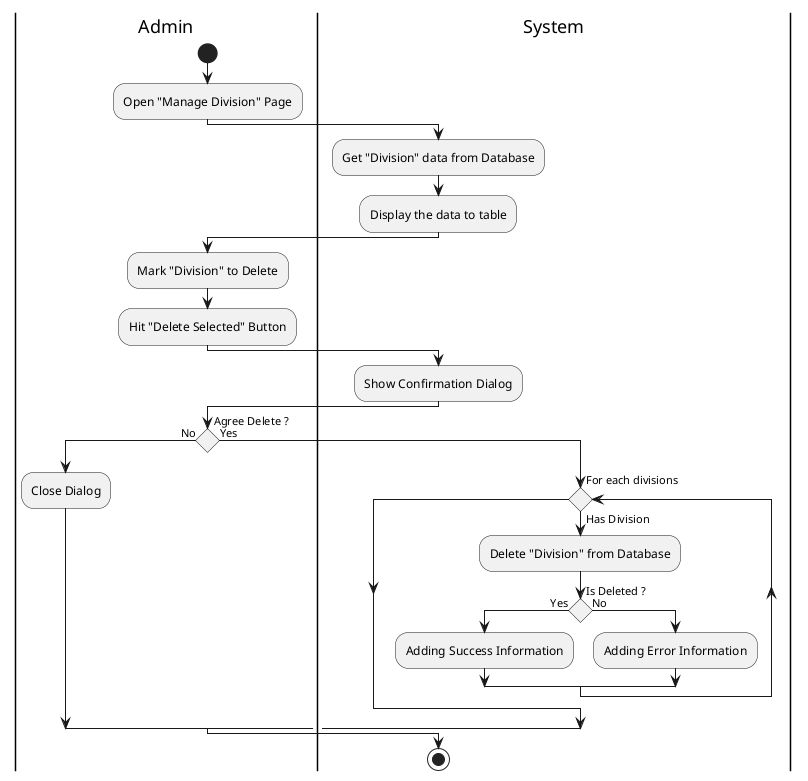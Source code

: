 @startuml DeleteDivision

skinparam ConditionEndStyle hline
skinparam conditionStyle diamond
skinparam Monochrome true
skinparam Shadowing false

|Admin|
start
:Open "Manage Division" Page;

|System|
:Get "Division" data from Database;
:Display the data to table;

|Admin|
:Mark "Division" to Delete;
:Hit "Delete Selected" Button;

|System|
:Show Confirmation Dialog;

|Admin|
if (Agree Delete ?) then (No)
    :Close Dialog;
else (Yes)
    |System|
    while(For each divisions) is (Has Division)
        :Delete "Division" from Database;
        |System|
        if (Is Deleted ?) then (Yes)
            :Adding Success Information;
        else (No)
            :Adding Error Information;
        endif
    endwhile
endif
stop

@enduml